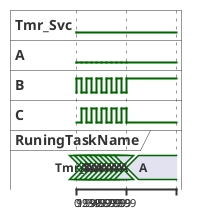 @startuml
binary "Tmr_Svc" as Tmr_Svc
binary "A" as A
binary "B" as B
binary "C" as C
concise "RuningTaskName" as RuningTaskName

@0
Tmr_Svc is high
RuningTaskName is Tmr_Svc
Tmr_Svc is low
A is high
RuningTaskName is A
A is low
B is high
RuningTaskName is B

@99
B is low
A is high
RuningTaskName is A
A is low
C is high
RuningTaskName is C

@199
C is low
A is high
RuningTaskName is A
A is low
B is high
RuningTaskName is B

@299
B is low
A is high
RuningTaskName is A
A is low
C is high
RuningTaskName is C

@399
C is low
A is high
RuningTaskName is A
A is low
B is high
RuningTaskName is B

@499
B is low
A is high
RuningTaskName is A
A is low
C is high
RuningTaskName is C

@599
C is low
A is high
RuningTaskName is A
A is low
B is high
RuningTaskName is B

@699
B is low
A is high
RuningTaskName is A
A is low
C is high
RuningTaskName is C

@799
C is low
A is high
RuningTaskName is A
A is low
B is high
RuningTaskName is B

@899
B is low
A is high
RuningTaskName is A
A is low
C is high
RuningTaskName is C

@999
C is low
A is high
RuningTaskName is A
A is low
B is high
RuningTaskName is B
@enduml
